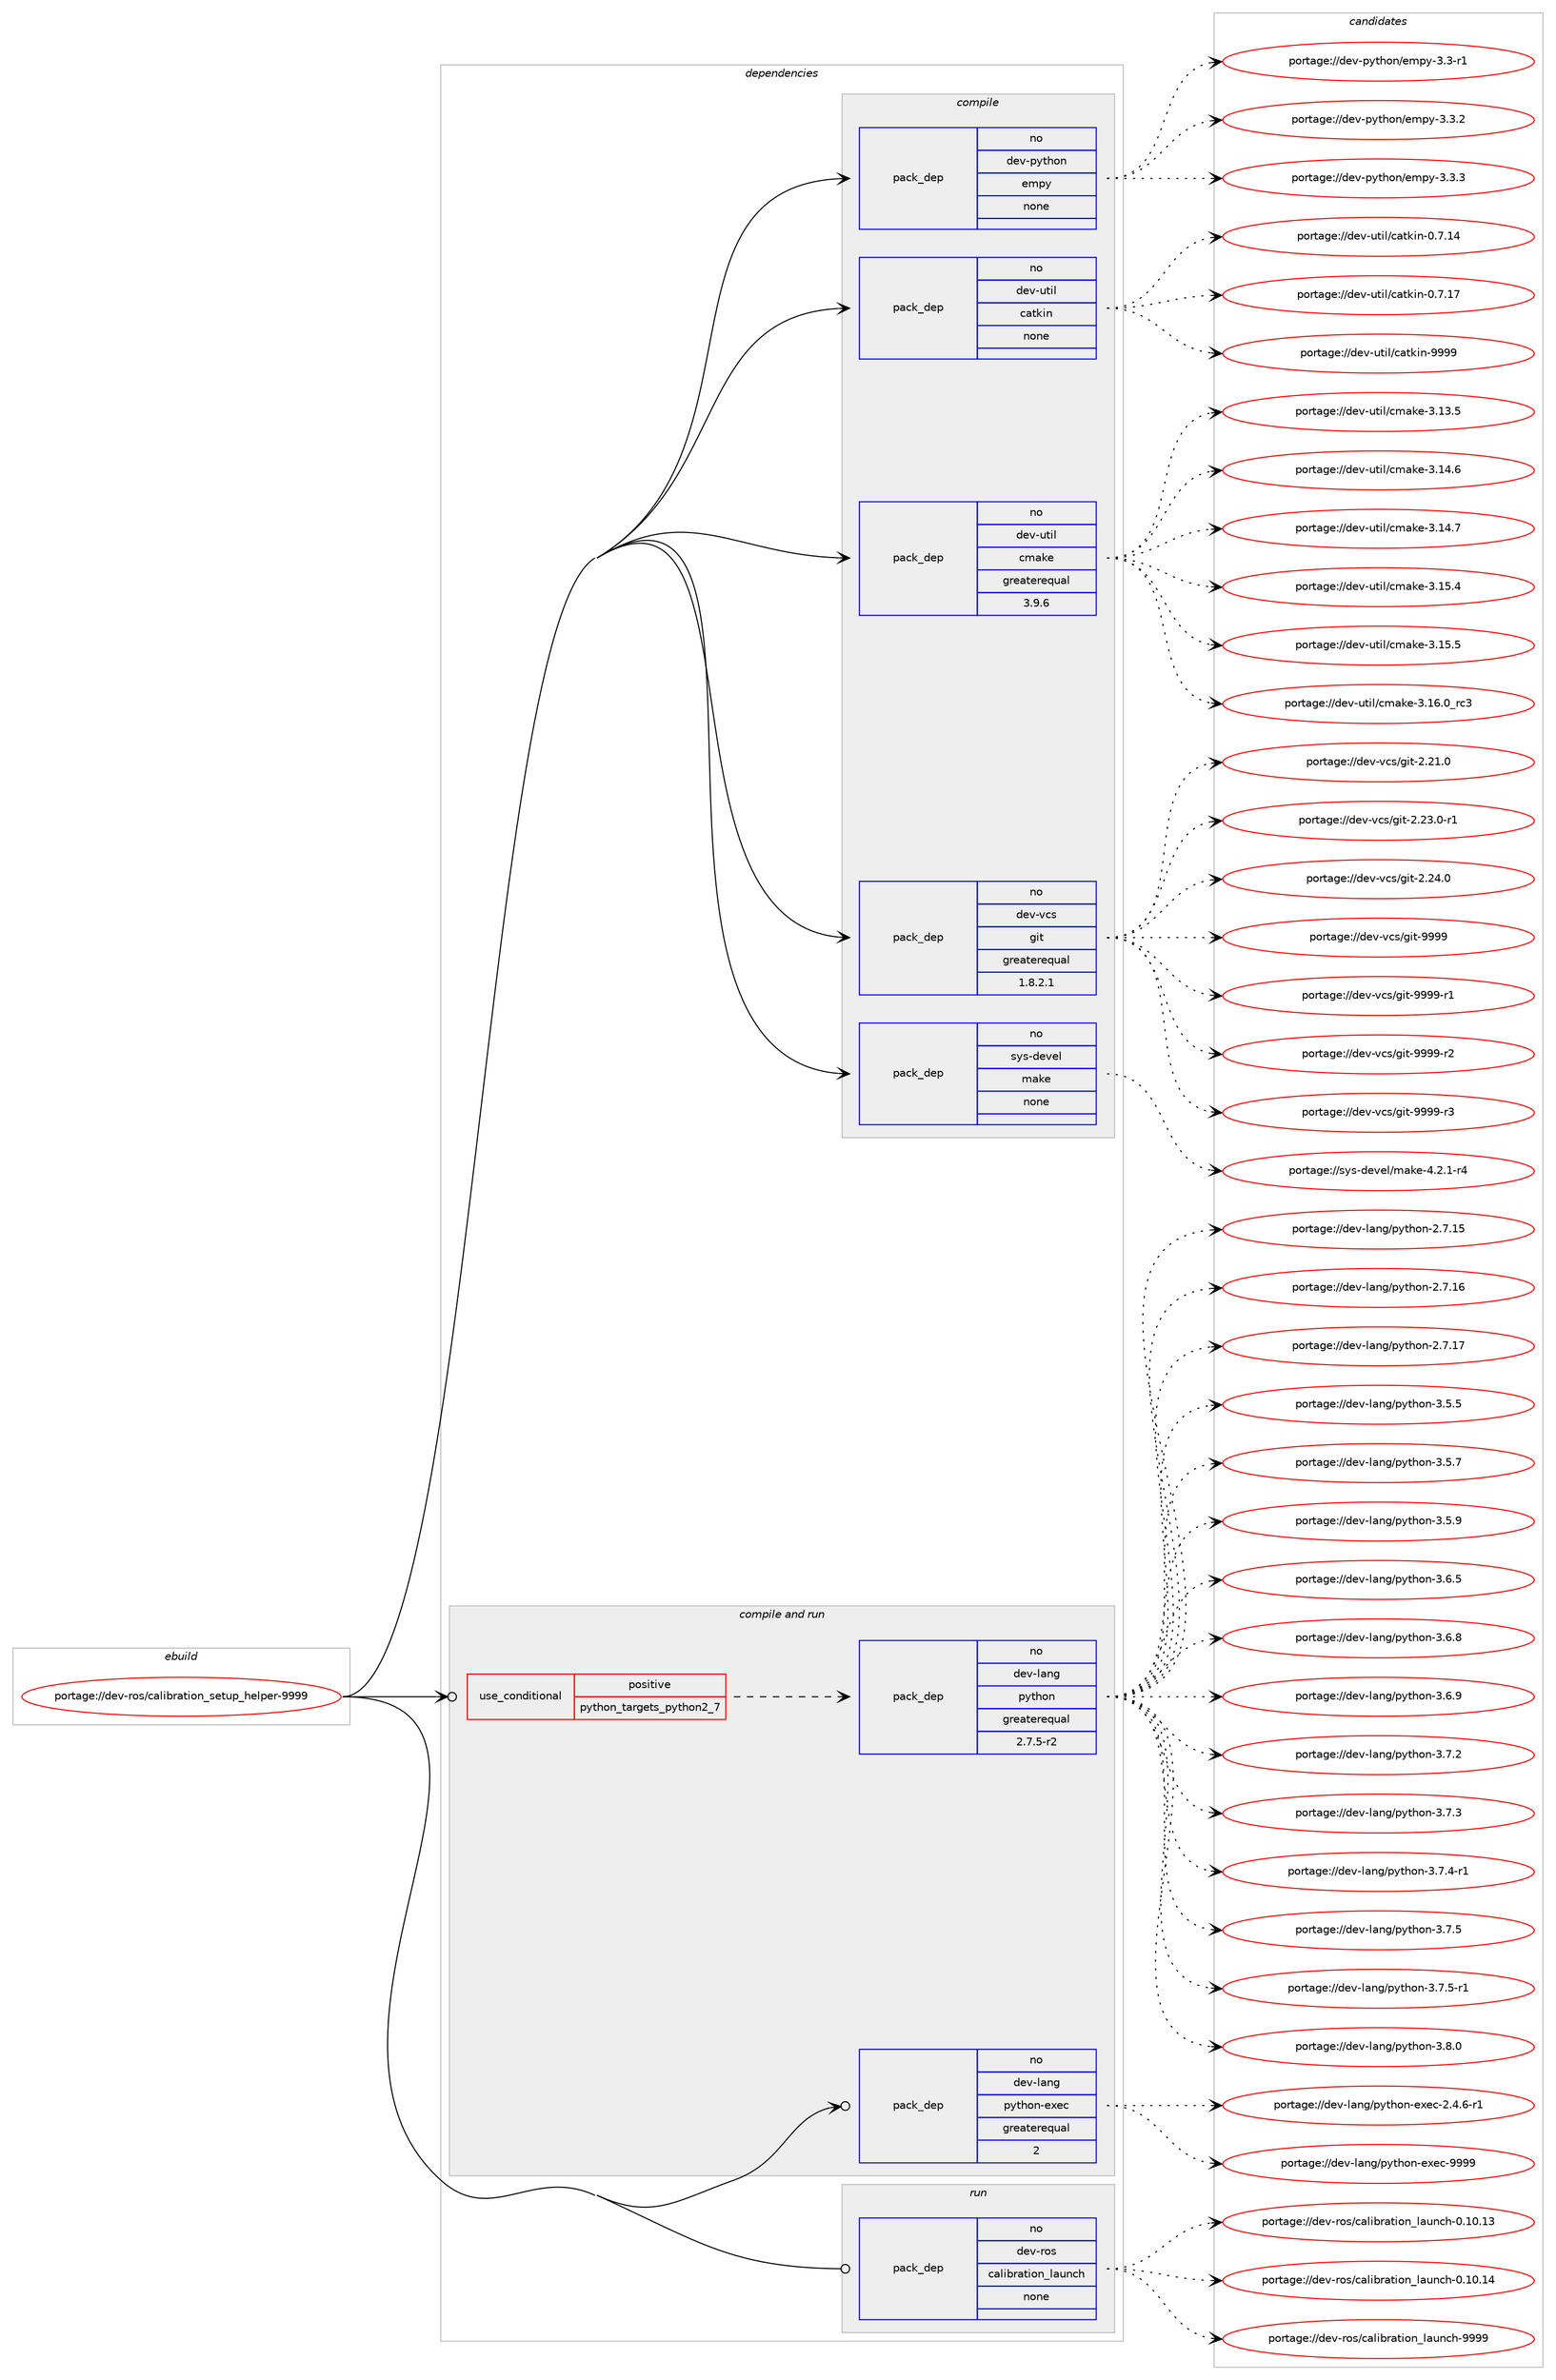 digraph prolog {

# *************
# Graph options
# *************

newrank=true;
concentrate=true;
compound=true;
graph [rankdir=LR,fontname=Helvetica,fontsize=10,ranksep=1.5];#, ranksep=2.5, nodesep=0.2];
edge  [arrowhead=vee];
node  [fontname=Helvetica,fontsize=10];

# **********
# The ebuild
# **********

subgraph cluster_leftcol {
color=gray;
rank=same;
label=<<i>ebuild</i>>;
id [label="portage://dev-ros/calibration_setup_helper-9999", color=red, width=4, href="../dev-ros/calibration_setup_helper-9999.svg"];
}

# ****************
# The dependencies
# ****************

subgraph cluster_midcol {
color=gray;
label=<<i>dependencies</i>>;
subgraph cluster_compile {
fillcolor="#eeeeee";
style=filled;
label=<<i>compile</i>>;
subgraph pack138583 {
dependency184117 [label=<<TABLE BORDER="0" CELLBORDER="1" CELLSPACING="0" CELLPADDING="4" WIDTH="220"><TR><TD ROWSPAN="6" CELLPADDING="30">pack_dep</TD></TR><TR><TD WIDTH="110">no</TD></TR><TR><TD>dev-python</TD></TR><TR><TD>empy</TD></TR><TR><TD>none</TD></TR><TR><TD></TD></TR></TABLE>>, shape=none, color=blue];
}
id:e -> dependency184117:w [weight=20,style="solid",arrowhead="vee"];
subgraph pack138584 {
dependency184118 [label=<<TABLE BORDER="0" CELLBORDER="1" CELLSPACING="0" CELLPADDING="4" WIDTH="220"><TR><TD ROWSPAN="6" CELLPADDING="30">pack_dep</TD></TR><TR><TD WIDTH="110">no</TD></TR><TR><TD>dev-util</TD></TR><TR><TD>catkin</TD></TR><TR><TD>none</TD></TR><TR><TD></TD></TR></TABLE>>, shape=none, color=blue];
}
id:e -> dependency184118:w [weight=20,style="solid",arrowhead="vee"];
subgraph pack138585 {
dependency184119 [label=<<TABLE BORDER="0" CELLBORDER="1" CELLSPACING="0" CELLPADDING="4" WIDTH="220"><TR><TD ROWSPAN="6" CELLPADDING="30">pack_dep</TD></TR><TR><TD WIDTH="110">no</TD></TR><TR><TD>dev-util</TD></TR><TR><TD>cmake</TD></TR><TR><TD>greaterequal</TD></TR><TR><TD>3.9.6</TD></TR></TABLE>>, shape=none, color=blue];
}
id:e -> dependency184119:w [weight=20,style="solid",arrowhead="vee"];
subgraph pack138586 {
dependency184120 [label=<<TABLE BORDER="0" CELLBORDER="1" CELLSPACING="0" CELLPADDING="4" WIDTH="220"><TR><TD ROWSPAN="6" CELLPADDING="30">pack_dep</TD></TR><TR><TD WIDTH="110">no</TD></TR><TR><TD>dev-vcs</TD></TR><TR><TD>git</TD></TR><TR><TD>greaterequal</TD></TR><TR><TD>1.8.2.1</TD></TR></TABLE>>, shape=none, color=blue];
}
id:e -> dependency184120:w [weight=20,style="solid",arrowhead="vee"];
subgraph pack138587 {
dependency184121 [label=<<TABLE BORDER="0" CELLBORDER="1" CELLSPACING="0" CELLPADDING="4" WIDTH="220"><TR><TD ROWSPAN="6" CELLPADDING="30">pack_dep</TD></TR><TR><TD WIDTH="110">no</TD></TR><TR><TD>sys-devel</TD></TR><TR><TD>make</TD></TR><TR><TD>none</TD></TR><TR><TD></TD></TR></TABLE>>, shape=none, color=blue];
}
id:e -> dependency184121:w [weight=20,style="solid",arrowhead="vee"];
}
subgraph cluster_compileandrun {
fillcolor="#eeeeee";
style=filled;
label=<<i>compile and run</i>>;
subgraph cond42116 {
dependency184122 [label=<<TABLE BORDER="0" CELLBORDER="1" CELLSPACING="0" CELLPADDING="4"><TR><TD ROWSPAN="3" CELLPADDING="10">use_conditional</TD></TR><TR><TD>positive</TD></TR><TR><TD>python_targets_python2_7</TD></TR></TABLE>>, shape=none, color=red];
subgraph pack138588 {
dependency184123 [label=<<TABLE BORDER="0" CELLBORDER="1" CELLSPACING="0" CELLPADDING="4" WIDTH="220"><TR><TD ROWSPAN="6" CELLPADDING="30">pack_dep</TD></TR><TR><TD WIDTH="110">no</TD></TR><TR><TD>dev-lang</TD></TR><TR><TD>python</TD></TR><TR><TD>greaterequal</TD></TR><TR><TD>2.7.5-r2</TD></TR></TABLE>>, shape=none, color=blue];
}
dependency184122:e -> dependency184123:w [weight=20,style="dashed",arrowhead="vee"];
}
id:e -> dependency184122:w [weight=20,style="solid",arrowhead="odotvee"];
subgraph pack138589 {
dependency184124 [label=<<TABLE BORDER="0" CELLBORDER="1" CELLSPACING="0" CELLPADDING="4" WIDTH="220"><TR><TD ROWSPAN="6" CELLPADDING="30">pack_dep</TD></TR><TR><TD WIDTH="110">no</TD></TR><TR><TD>dev-lang</TD></TR><TR><TD>python-exec</TD></TR><TR><TD>greaterequal</TD></TR><TR><TD>2</TD></TR></TABLE>>, shape=none, color=blue];
}
id:e -> dependency184124:w [weight=20,style="solid",arrowhead="odotvee"];
}
subgraph cluster_run {
fillcolor="#eeeeee";
style=filled;
label=<<i>run</i>>;
subgraph pack138590 {
dependency184125 [label=<<TABLE BORDER="0" CELLBORDER="1" CELLSPACING="0" CELLPADDING="4" WIDTH="220"><TR><TD ROWSPAN="6" CELLPADDING="30">pack_dep</TD></TR><TR><TD WIDTH="110">no</TD></TR><TR><TD>dev-ros</TD></TR><TR><TD>calibration_launch</TD></TR><TR><TD>none</TD></TR><TR><TD></TD></TR></TABLE>>, shape=none, color=blue];
}
id:e -> dependency184125:w [weight=20,style="solid",arrowhead="odot"];
}
}

# **************
# The candidates
# **************

subgraph cluster_choices {
rank=same;
color=gray;
label=<<i>candidates</i>>;

subgraph choice138583 {
color=black;
nodesep=1;
choiceportage1001011184511212111610411111047101109112121455146514511449 [label="portage://dev-python/empy-3.3-r1", color=red, width=4,href="../dev-python/empy-3.3-r1.svg"];
choiceportage1001011184511212111610411111047101109112121455146514650 [label="portage://dev-python/empy-3.3.2", color=red, width=4,href="../dev-python/empy-3.3.2.svg"];
choiceportage1001011184511212111610411111047101109112121455146514651 [label="portage://dev-python/empy-3.3.3", color=red, width=4,href="../dev-python/empy-3.3.3.svg"];
dependency184117:e -> choiceportage1001011184511212111610411111047101109112121455146514511449:w [style=dotted,weight="100"];
dependency184117:e -> choiceportage1001011184511212111610411111047101109112121455146514650:w [style=dotted,weight="100"];
dependency184117:e -> choiceportage1001011184511212111610411111047101109112121455146514651:w [style=dotted,weight="100"];
}
subgraph choice138584 {
color=black;
nodesep=1;
choiceportage1001011184511711610510847999711610710511045484655464952 [label="portage://dev-util/catkin-0.7.14", color=red, width=4,href="../dev-util/catkin-0.7.14.svg"];
choiceportage1001011184511711610510847999711610710511045484655464955 [label="portage://dev-util/catkin-0.7.17", color=red, width=4,href="../dev-util/catkin-0.7.17.svg"];
choiceportage100101118451171161051084799971161071051104557575757 [label="portage://dev-util/catkin-9999", color=red, width=4,href="../dev-util/catkin-9999.svg"];
dependency184118:e -> choiceportage1001011184511711610510847999711610710511045484655464952:w [style=dotted,weight="100"];
dependency184118:e -> choiceportage1001011184511711610510847999711610710511045484655464955:w [style=dotted,weight="100"];
dependency184118:e -> choiceportage100101118451171161051084799971161071051104557575757:w [style=dotted,weight="100"];
}
subgraph choice138585 {
color=black;
nodesep=1;
choiceportage1001011184511711610510847991099710710145514649514653 [label="portage://dev-util/cmake-3.13.5", color=red, width=4,href="../dev-util/cmake-3.13.5.svg"];
choiceportage1001011184511711610510847991099710710145514649524654 [label="portage://dev-util/cmake-3.14.6", color=red, width=4,href="../dev-util/cmake-3.14.6.svg"];
choiceportage1001011184511711610510847991099710710145514649524655 [label="portage://dev-util/cmake-3.14.7", color=red, width=4,href="../dev-util/cmake-3.14.7.svg"];
choiceportage1001011184511711610510847991099710710145514649534652 [label="portage://dev-util/cmake-3.15.4", color=red, width=4,href="../dev-util/cmake-3.15.4.svg"];
choiceportage1001011184511711610510847991099710710145514649534653 [label="portage://dev-util/cmake-3.15.5", color=red, width=4,href="../dev-util/cmake-3.15.5.svg"];
choiceportage1001011184511711610510847991099710710145514649544648951149951 [label="portage://dev-util/cmake-3.16.0_rc3", color=red, width=4,href="../dev-util/cmake-3.16.0_rc3.svg"];
dependency184119:e -> choiceportage1001011184511711610510847991099710710145514649514653:w [style=dotted,weight="100"];
dependency184119:e -> choiceportage1001011184511711610510847991099710710145514649524654:w [style=dotted,weight="100"];
dependency184119:e -> choiceportage1001011184511711610510847991099710710145514649524655:w [style=dotted,weight="100"];
dependency184119:e -> choiceportage1001011184511711610510847991099710710145514649534652:w [style=dotted,weight="100"];
dependency184119:e -> choiceportage1001011184511711610510847991099710710145514649534653:w [style=dotted,weight="100"];
dependency184119:e -> choiceportage1001011184511711610510847991099710710145514649544648951149951:w [style=dotted,weight="100"];
}
subgraph choice138586 {
color=black;
nodesep=1;
choiceportage10010111845118991154710310511645504650494648 [label="portage://dev-vcs/git-2.21.0", color=red, width=4,href="../dev-vcs/git-2.21.0.svg"];
choiceportage100101118451189911547103105116455046505146484511449 [label="portage://dev-vcs/git-2.23.0-r1", color=red, width=4,href="../dev-vcs/git-2.23.0-r1.svg"];
choiceportage10010111845118991154710310511645504650524648 [label="portage://dev-vcs/git-2.24.0", color=red, width=4,href="../dev-vcs/git-2.24.0.svg"];
choiceportage1001011184511899115471031051164557575757 [label="portage://dev-vcs/git-9999", color=red, width=4,href="../dev-vcs/git-9999.svg"];
choiceportage10010111845118991154710310511645575757574511449 [label="portage://dev-vcs/git-9999-r1", color=red, width=4,href="../dev-vcs/git-9999-r1.svg"];
choiceportage10010111845118991154710310511645575757574511450 [label="portage://dev-vcs/git-9999-r2", color=red, width=4,href="../dev-vcs/git-9999-r2.svg"];
choiceportage10010111845118991154710310511645575757574511451 [label="portage://dev-vcs/git-9999-r3", color=red, width=4,href="../dev-vcs/git-9999-r3.svg"];
dependency184120:e -> choiceportage10010111845118991154710310511645504650494648:w [style=dotted,weight="100"];
dependency184120:e -> choiceportage100101118451189911547103105116455046505146484511449:w [style=dotted,weight="100"];
dependency184120:e -> choiceportage10010111845118991154710310511645504650524648:w [style=dotted,weight="100"];
dependency184120:e -> choiceportage1001011184511899115471031051164557575757:w [style=dotted,weight="100"];
dependency184120:e -> choiceportage10010111845118991154710310511645575757574511449:w [style=dotted,weight="100"];
dependency184120:e -> choiceportage10010111845118991154710310511645575757574511450:w [style=dotted,weight="100"];
dependency184120:e -> choiceportage10010111845118991154710310511645575757574511451:w [style=dotted,weight="100"];
}
subgraph choice138587 {
color=black;
nodesep=1;
choiceportage1151211154510010111810110847109971071014552465046494511452 [label="portage://sys-devel/make-4.2.1-r4", color=red, width=4,href="../sys-devel/make-4.2.1-r4.svg"];
dependency184121:e -> choiceportage1151211154510010111810110847109971071014552465046494511452:w [style=dotted,weight="100"];
}
subgraph choice138588 {
color=black;
nodesep=1;
choiceportage10010111845108971101034711212111610411111045504655464953 [label="portage://dev-lang/python-2.7.15", color=red, width=4,href="../dev-lang/python-2.7.15.svg"];
choiceportage10010111845108971101034711212111610411111045504655464954 [label="portage://dev-lang/python-2.7.16", color=red, width=4,href="../dev-lang/python-2.7.16.svg"];
choiceportage10010111845108971101034711212111610411111045504655464955 [label="portage://dev-lang/python-2.7.17", color=red, width=4,href="../dev-lang/python-2.7.17.svg"];
choiceportage100101118451089711010347112121116104111110455146534653 [label="portage://dev-lang/python-3.5.5", color=red, width=4,href="../dev-lang/python-3.5.5.svg"];
choiceportage100101118451089711010347112121116104111110455146534655 [label="portage://dev-lang/python-3.5.7", color=red, width=4,href="../dev-lang/python-3.5.7.svg"];
choiceportage100101118451089711010347112121116104111110455146534657 [label="portage://dev-lang/python-3.5.9", color=red, width=4,href="../dev-lang/python-3.5.9.svg"];
choiceportage100101118451089711010347112121116104111110455146544653 [label="portage://dev-lang/python-3.6.5", color=red, width=4,href="../dev-lang/python-3.6.5.svg"];
choiceportage100101118451089711010347112121116104111110455146544656 [label="portage://dev-lang/python-3.6.8", color=red, width=4,href="../dev-lang/python-3.6.8.svg"];
choiceportage100101118451089711010347112121116104111110455146544657 [label="portage://dev-lang/python-3.6.9", color=red, width=4,href="../dev-lang/python-3.6.9.svg"];
choiceportage100101118451089711010347112121116104111110455146554650 [label="portage://dev-lang/python-3.7.2", color=red, width=4,href="../dev-lang/python-3.7.2.svg"];
choiceportage100101118451089711010347112121116104111110455146554651 [label="portage://dev-lang/python-3.7.3", color=red, width=4,href="../dev-lang/python-3.7.3.svg"];
choiceportage1001011184510897110103471121211161041111104551465546524511449 [label="portage://dev-lang/python-3.7.4-r1", color=red, width=4,href="../dev-lang/python-3.7.4-r1.svg"];
choiceportage100101118451089711010347112121116104111110455146554653 [label="portage://dev-lang/python-3.7.5", color=red, width=4,href="../dev-lang/python-3.7.5.svg"];
choiceportage1001011184510897110103471121211161041111104551465546534511449 [label="portage://dev-lang/python-3.7.5-r1", color=red, width=4,href="../dev-lang/python-3.7.5-r1.svg"];
choiceportage100101118451089711010347112121116104111110455146564648 [label="portage://dev-lang/python-3.8.0", color=red, width=4,href="../dev-lang/python-3.8.0.svg"];
dependency184123:e -> choiceportage10010111845108971101034711212111610411111045504655464953:w [style=dotted,weight="100"];
dependency184123:e -> choiceportage10010111845108971101034711212111610411111045504655464954:w [style=dotted,weight="100"];
dependency184123:e -> choiceportage10010111845108971101034711212111610411111045504655464955:w [style=dotted,weight="100"];
dependency184123:e -> choiceportage100101118451089711010347112121116104111110455146534653:w [style=dotted,weight="100"];
dependency184123:e -> choiceportage100101118451089711010347112121116104111110455146534655:w [style=dotted,weight="100"];
dependency184123:e -> choiceportage100101118451089711010347112121116104111110455146534657:w [style=dotted,weight="100"];
dependency184123:e -> choiceportage100101118451089711010347112121116104111110455146544653:w [style=dotted,weight="100"];
dependency184123:e -> choiceportage100101118451089711010347112121116104111110455146544656:w [style=dotted,weight="100"];
dependency184123:e -> choiceportage100101118451089711010347112121116104111110455146544657:w [style=dotted,weight="100"];
dependency184123:e -> choiceportage100101118451089711010347112121116104111110455146554650:w [style=dotted,weight="100"];
dependency184123:e -> choiceportage100101118451089711010347112121116104111110455146554651:w [style=dotted,weight="100"];
dependency184123:e -> choiceportage1001011184510897110103471121211161041111104551465546524511449:w [style=dotted,weight="100"];
dependency184123:e -> choiceportage100101118451089711010347112121116104111110455146554653:w [style=dotted,weight="100"];
dependency184123:e -> choiceportage1001011184510897110103471121211161041111104551465546534511449:w [style=dotted,weight="100"];
dependency184123:e -> choiceportage100101118451089711010347112121116104111110455146564648:w [style=dotted,weight="100"];
}
subgraph choice138589 {
color=black;
nodesep=1;
choiceportage10010111845108971101034711212111610411111045101120101994550465246544511449 [label="portage://dev-lang/python-exec-2.4.6-r1", color=red, width=4,href="../dev-lang/python-exec-2.4.6-r1.svg"];
choiceportage10010111845108971101034711212111610411111045101120101994557575757 [label="portage://dev-lang/python-exec-9999", color=red, width=4,href="../dev-lang/python-exec-9999.svg"];
dependency184124:e -> choiceportage10010111845108971101034711212111610411111045101120101994550465246544511449:w [style=dotted,weight="100"];
dependency184124:e -> choiceportage10010111845108971101034711212111610411111045101120101994557575757:w [style=dotted,weight="100"];
}
subgraph choice138590 {
color=black;
nodesep=1;
choiceportage1001011184511411111547999710810598114971161051111109510897117110991044548464948464951 [label="portage://dev-ros/calibration_launch-0.10.13", color=red, width=4,href="../dev-ros/calibration_launch-0.10.13.svg"];
choiceportage1001011184511411111547999710810598114971161051111109510897117110991044548464948464952 [label="portage://dev-ros/calibration_launch-0.10.14", color=red, width=4,href="../dev-ros/calibration_launch-0.10.14.svg"];
choiceportage1001011184511411111547999710810598114971161051111109510897117110991044557575757 [label="portage://dev-ros/calibration_launch-9999", color=red, width=4,href="../dev-ros/calibration_launch-9999.svg"];
dependency184125:e -> choiceportage1001011184511411111547999710810598114971161051111109510897117110991044548464948464951:w [style=dotted,weight="100"];
dependency184125:e -> choiceportage1001011184511411111547999710810598114971161051111109510897117110991044548464948464952:w [style=dotted,weight="100"];
dependency184125:e -> choiceportage1001011184511411111547999710810598114971161051111109510897117110991044557575757:w [style=dotted,weight="100"];
}
}

}
